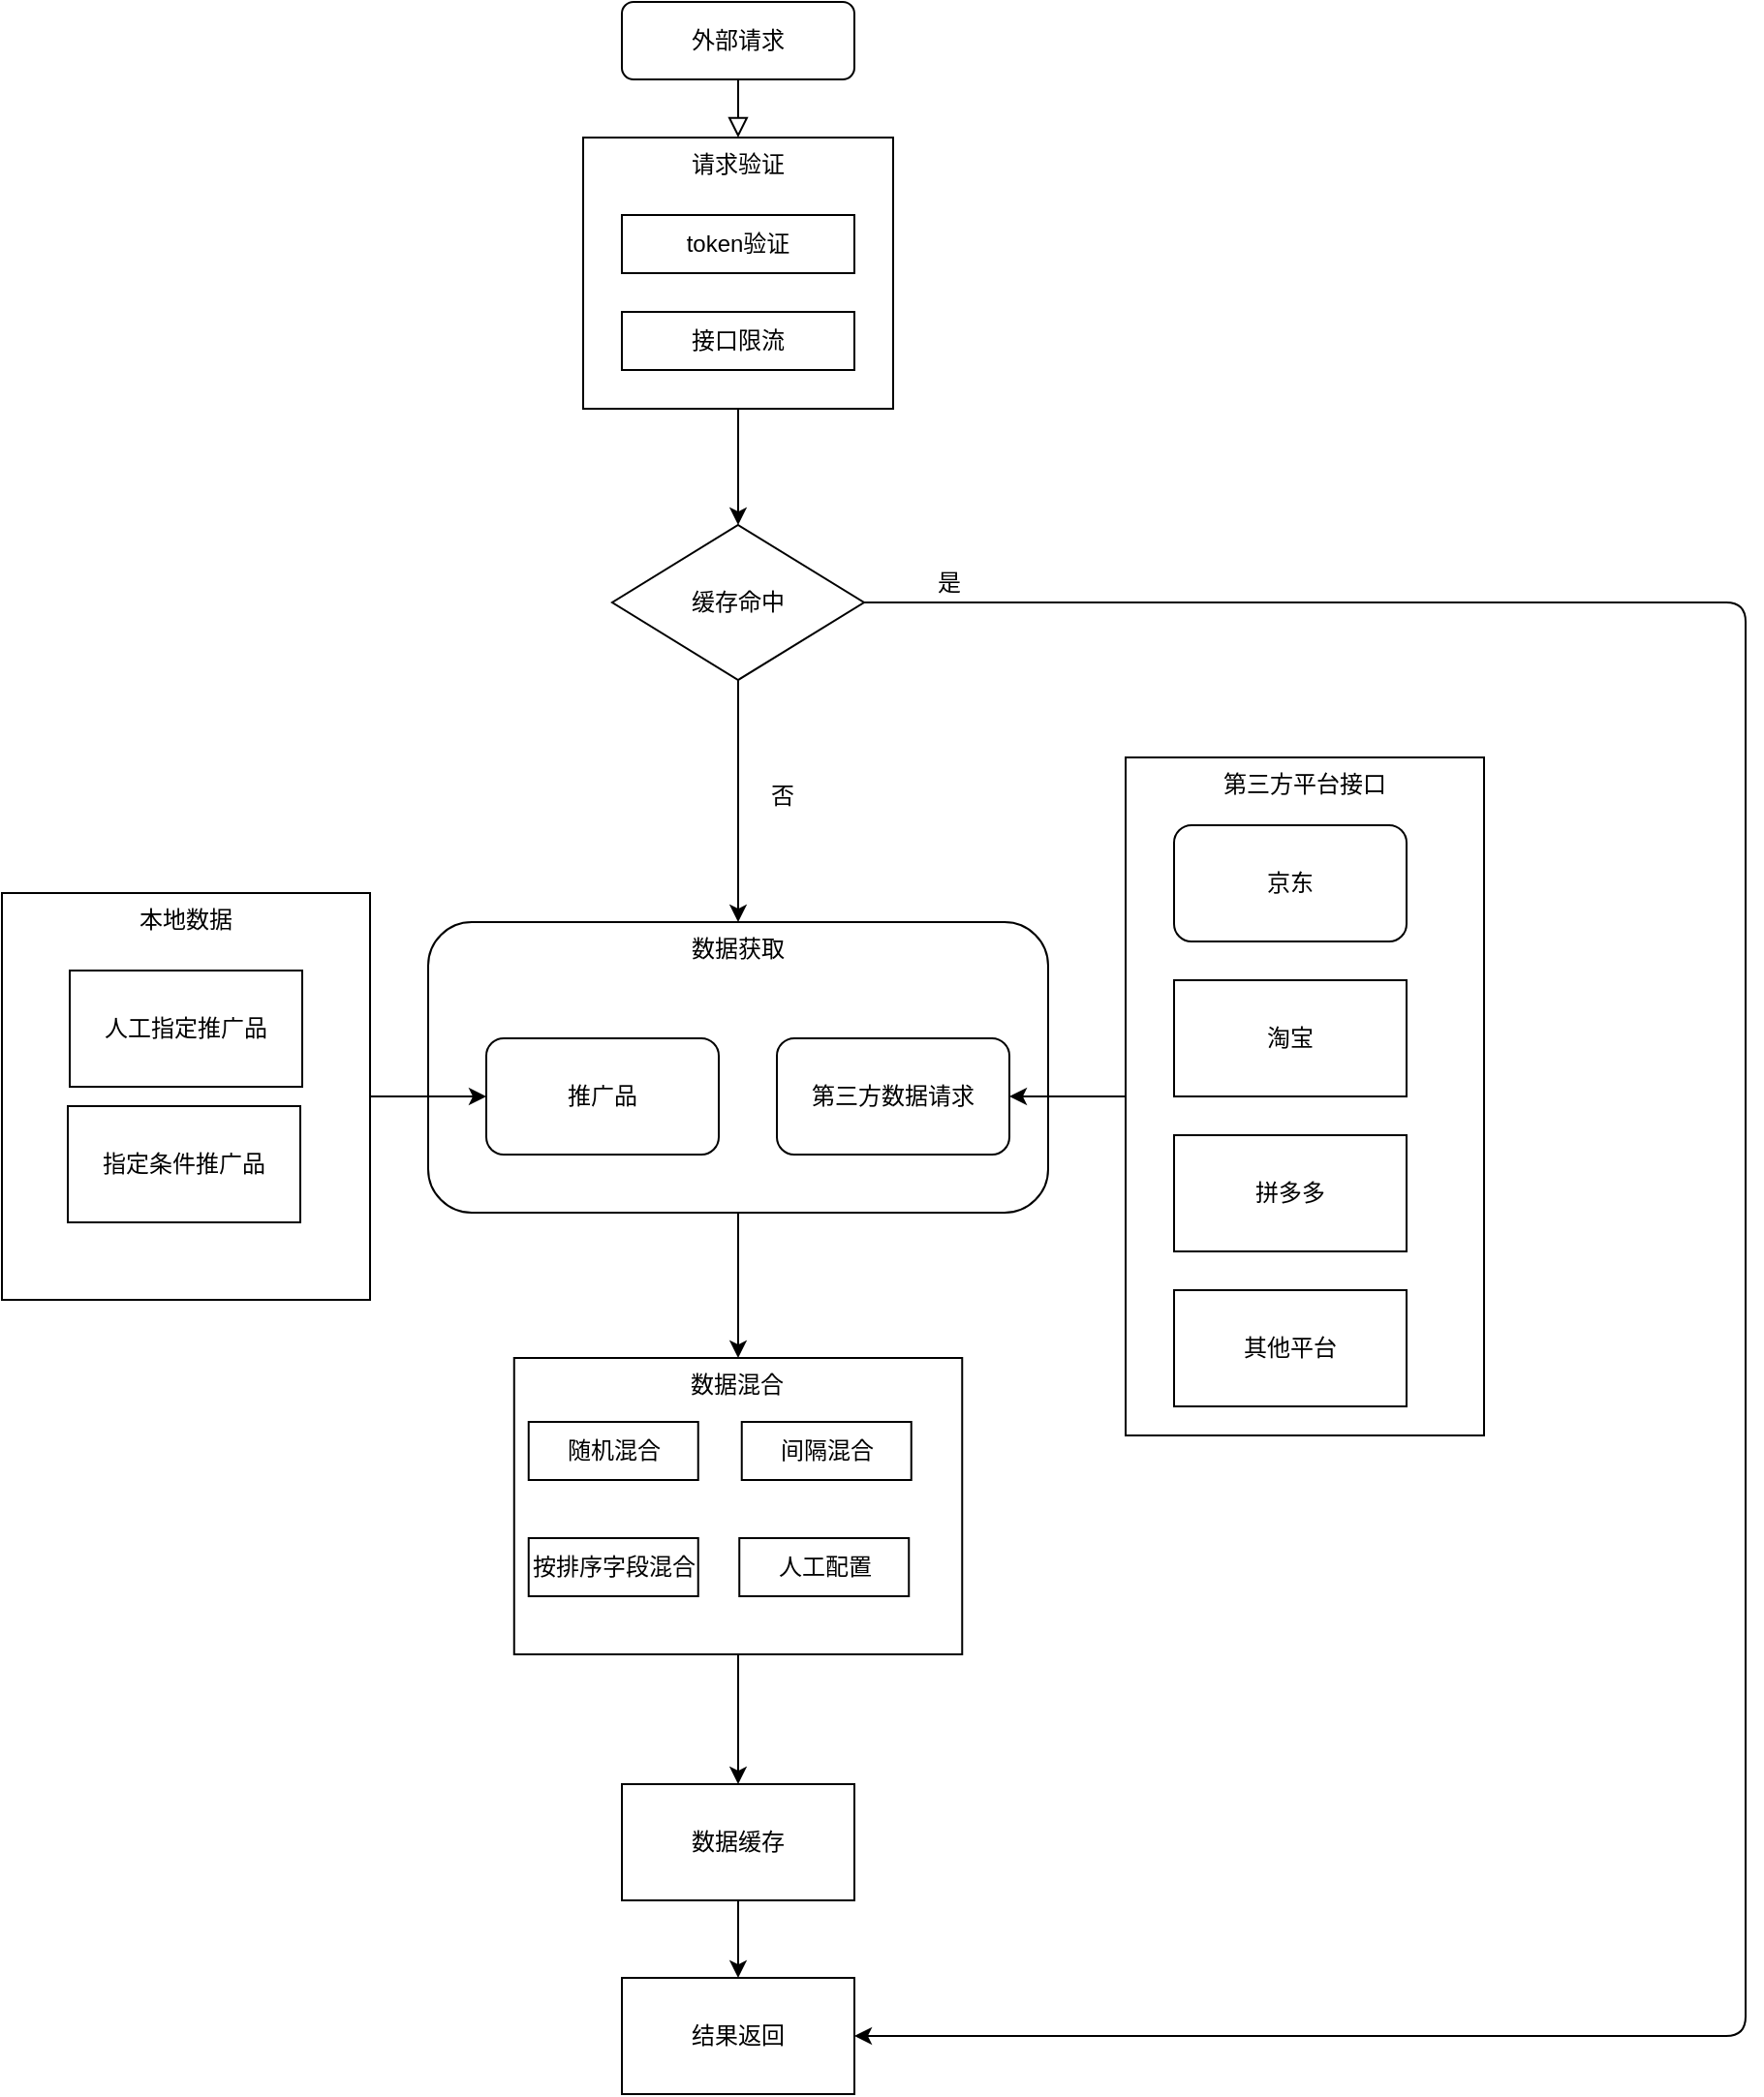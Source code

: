 <mxfile version="14.7.5" type="github">
  <diagram id="C5RBs43oDa-KdzZeNtuy" name="Page-1">
    <mxGraphModel dx="1673" dy="896" grid="1" gridSize="10" guides="1" tooltips="1" connect="1" arrows="1" fold="1" page="1" pageScale="1" pageWidth="1169" pageHeight="1654" math="0" shadow="0">
      <root>
        <mxCell id="WIyWlLk6GJQsqaUBKTNV-0" />
        <mxCell id="WIyWlLk6GJQsqaUBKTNV-1" parent="WIyWlLk6GJQsqaUBKTNV-0" />
        <mxCell id="f0ySKjpdHWETVGxUKJwf-25" value="本地数据" style="rounded=0;whiteSpace=wrap;html=1;verticalAlign=top;" parent="WIyWlLk6GJQsqaUBKTNV-1" vertex="1">
          <mxGeometry x="60" y="500" width="190" height="210" as="geometry" />
        </mxCell>
        <mxCell id="f0ySKjpdHWETVGxUKJwf-19" value="数据获取" style="rounded=1;whiteSpace=wrap;html=1;verticalAlign=top;" parent="WIyWlLk6GJQsqaUBKTNV-1" vertex="1">
          <mxGeometry x="280" y="515" width="320" height="150" as="geometry" />
        </mxCell>
        <mxCell id="f0ySKjpdHWETVGxUKJwf-13" value="第三方平台接口" style="rounded=0;whiteSpace=wrap;html=1;verticalAlign=top;" parent="WIyWlLk6GJQsqaUBKTNV-1" vertex="1">
          <mxGeometry x="640" y="430" width="185" height="350" as="geometry" />
        </mxCell>
        <mxCell id="WIyWlLk6GJQsqaUBKTNV-2" value="" style="rounded=0;html=1;jettySize=auto;orthogonalLoop=1;fontSize=11;endArrow=block;endFill=0;endSize=8;strokeWidth=1;shadow=0;labelBackgroundColor=none;edgeStyle=orthogonalEdgeStyle;entryX=0.5;entryY=0;entryDx=0;entryDy=0;" parent="WIyWlLk6GJQsqaUBKTNV-1" source="WIyWlLk6GJQsqaUBKTNV-3" target="f0ySKjpdHWETVGxUKJwf-1" edge="1">
          <mxGeometry relative="1" as="geometry">
            <mxPoint x="439.99" y="190" as="targetPoint" />
          </mxGeometry>
        </mxCell>
        <mxCell id="WIyWlLk6GJQsqaUBKTNV-3" value="外部请求" style="rounded=1;whiteSpace=wrap;html=1;fontSize=12;glass=0;strokeWidth=1;shadow=0;" parent="WIyWlLk6GJQsqaUBKTNV-1" vertex="1">
          <mxGeometry x="379.99" y="40" width="120" height="40" as="geometry" />
        </mxCell>
        <mxCell id="f0ySKjpdHWETVGxUKJwf-1" value="请求验证" style="rounded=0;whiteSpace=wrap;html=1;verticalAlign=top;" parent="WIyWlLk6GJQsqaUBKTNV-1" vertex="1">
          <mxGeometry x="359.99" y="110" width="160" height="140" as="geometry" />
        </mxCell>
        <mxCell id="f0ySKjpdHWETVGxUKJwf-7" value="第三方数据请求" style="rounded=1;whiteSpace=wrap;html=1;" parent="WIyWlLk6GJQsqaUBKTNV-1" vertex="1">
          <mxGeometry x="460" y="575" width="120" height="60" as="geometry" />
        </mxCell>
        <mxCell id="f0ySKjpdHWETVGxUKJwf-8" value="淘宝" style="rounded=0;whiteSpace=wrap;html=1;" parent="WIyWlLk6GJQsqaUBKTNV-1" vertex="1">
          <mxGeometry x="665" y="545" width="120" height="60" as="geometry" />
        </mxCell>
        <mxCell id="f0ySKjpdHWETVGxUKJwf-9" value="京东" style="rounded=1;whiteSpace=wrap;html=1;" parent="WIyWlLk6GJQsqaUBKTNV-1" vertex="1">
          <mxGeometry x="665" y="465" width="120" height="60" as="geometry" />
        </mxCell>
        <mxCell id="f0ySKjpdHWETVGxUKJwf-10" value="拼多多&lt;span style=&quot;color: rgba(0 , 0 , 0 , 0) ; font-family: monospace ; font-size: 0px&quot;&gt;%3CmxGraphModel%3E%3Croot%3E%3CmxCell%20id%3D%220%22%2F%3E%3CmxCell%20id%3D%221%22%20parent%3D%220%22%2F%3E%3CmxCell%20id%3D%222%22%20value%3D%22%E6%B7%98%E5%AE%9D%22%20style%3D%22rounded%3D0%3BwhiteSpace%3Dwrap%3Bhtml%3D1%3B%22%20vertex%3D%221%22%20parent%3D%221%22%3E%3CmxGeometry%20x%3D%22350%22%20y%3D%22360%22%20width%3D%22120%22%20height%3D%2260%22%20as%3D%22geometry%22%2F%3E%3C%2FmxCell%3E%3C%2Froot%3E%3C%2FmxGraphModel%3E&lt;/span&gt;&lt;span style=&quot;color: rgba(0 , 0 , 0 , 0) ; font-family: monospace ; font-size: 0px&quot;&gt;%3CmxGraphModel%3E%3Croot%3E%3CmxCell%20id%3D%220%22%2F%3E%3CmxCell%20id%3D%221%22%20parent%3D%220%22%2F%3E%3CmxCell%20id%3D%222%22%20value%3D%22%E6%B7%98%E5%AE%9D%22%20style%3D%22rounded%3D0%3BwhiteSpace%3Dwrap%3Bhtml%3D1%3B%22%20vertex%3D%221%22%20parent%3D%221%22%3E%3CmxGeometry%20x%3D%22350%22%20y%3D%22360%22%20width%3D%22120%22%20height%3D%2260%22%20as%3D%22geometry%22%2F%3E%3C%2FmxCell%3E%3C%2Froot%3E%3C%2FmxGraphModel%3E&lt;/span&gt;" style="rounded=0;whiteSpace=wrap;html=1;" parent="WIyWlLk6GJQsqaUBKTNV-1" vertex="1">
          <mxGeometry x="665" y="625" width="120" height="60" as="geometry" />
        </mxCell>
        <mxCell id="f0ySKjpdHWETVGxUKJwf-11" value="其他平台" style="rounded=0;whiteSpace=wrap;html=1;" parent="WIyWlLk6GJQsqaUBKTNV-1" vertex="1">
          <mxGeometry x="665" y="705" width="120" height="60" as="geometry" />
        </mxCell>
        <mxCell id="f0ySKjpdHWETVGxUKJwf-18" value="推广品" style="rounded=1;whiteSpace=wrap;html=1;verticalAlign=middle;" parent="WIyWlLk6GJQsqaUBKTNV-1" vertex="1">
          <mxGeometry x="310" y="575" width="120" height="60" as="geometry" />
        </mxCell>
        <mxCell id="f0ySKjpdHWETVGxUKJwf-20" value="" style="endArrow=classic;html=1;entryX=0.5;entryY=0;entryDx=0;entryDy=0;exitX=0.5;exitY=1;exitDx=0;exitDy=0;" parent="WIyWlLk6GJQsqaUBKTNV-1" source="f0ySKjpdHWETVGxUKJwf-1" edge="1" target="jyZqkZIKJWn7skq5FlCa-0">
          <mxGeometry width="50" height="50" relative="1" as="geometry">
            <mxPoint x="420" y="280" as="sourcePoint" />
            <mxPoint x="442.5" y="440" as="targetPoint" />
          </mxGeometry>
        </mxCell>
        <mxCell id="f0ySKjpdHWETVGxUKJwf-21" value="" style="endArrow=classic;html=1;exitX=0;exitY=0.5;exitDx=0;exitDy=0;entryX=1;entryY=0.5;entryDx=0;entryDy=0;" parent="WIyWlLk6GJQsqaUBKTNV-1" source="f0ySKjpdHWETVGxUKJwf-13" target="f0ySKjpdHWETVGxUKJwf-7" edge="1">
          <mxGeometry width="50" height="50" relative="1" as="geometry">
            <mxPoint x="610" y="655" as="sourcePoint" />
            <mxPoint x="660" y="605" as="targetPoint" />
          </mxGeometry>
        </mxCell>
        <mxCell id="f0ySKjpdHWETVGxUKJwf-22" value="人工指定推广品" style="rounded=0;whiteSpace=wrap;html=1;verticalAlign=middle;" parent="WIyWlLk6GJQsqaUBKTNV-1" vertex="1">
          <mxGeometry x="95" y="540" width="120" height="60" as="geometry" />
        </mxCell>
        <mxCell id="f0ySKjpdHWETVGxUKJwf-24" value="指定条件推广品" style="rounded=0;whiteSpace=wrap;html=1;verticalAlign=middle;" parent="WIyWlLk6GJQsqaUBKTNV-1" vertex="1">
          <mxGeometry x="94" y="610" width="120" height="60" as="geometry" />
        </mxCell>
        <mxCell id="f0ySKjpdHWETVGxUKJwf-26" value="" style="endArrow=classic;html=1;entryX=0;entryY=0.5;entryDx=0;entryDy=0;exitX=1;exitY=0.5;exitDx=0;exitDy=0;" parent="WIyWlLk6GJQsqaUBKTNV-1" source="f0ySKjpdHWETVGxUKJwf-25" target="f0ySKjpdHWETVGxUKJwf-18" edge="1">
          <mxGeometry width="50" height="50" relative="1" as="geometry">
            <mxPoint x="240" y="615" as="sourcePoint" />
            <mxPoint x="290" y="565" as="targetPoint" />
          </mxGeometry>
        </mxCell>
        <mxCell id="f0ySKjpdHWETVGxUKJwf-27" value="数据混合" style="rounded=0;whiteSpace=wrap;html=1;verticalAlign=top;" parent="WIyWlLk6GJQsqaUBKTNV-1" vertex="1">
          <mxGeometry x="324.38" y="740" width="231.25" height="153" as="geometry" />
        </mxCell>
        <mxCell id="f0ySKjpdHWETVGxUKJwf-28" value="" style="endArrow=classic;html=1;exitX=0.5;exitY=1;exitDx=0;exitDy=0;entryX=0.5;entryY=0;entryDx=0;entryDy=0;" parent="WIyWlLk6GJQsqaUBKTNV-1" source="f0ySKjpdHWETVGxUKJwf-19" target="f0ySKjpdHWETVGxUKJwf-27" edge="1">
          <mxGeometry width="50" height="50" relative="1" as="geometry">
            <mxPoint x="439.5" y="670" as="sourcePoint" />
            <mxPoint x="440" y="705" as="targetPoint" />
          </mxGeometry>
        </mxCell>
        <mxCell id="f0ySKjpdHWETVGxUKJwf-31" value="token验证" style="rounded=0;whiteSpace=wrap;html=1;verticalAlign=middle;" parent="WIyWlLk6GJQsqaUBKTNV-1" vertex="1">
          <mxGeometry x="379.99" y="150" width="120" height="30" as="geometry" />
        </mxCell>
        <mxCell id="f0ySKjpdHWETVGxUKJwf-33" value="接口限流" style="rounded=0;whiteSpace=wrap;html=1;verticalAlign=middle;" parent="WIyWlLk6GJQsqaUBKTNV-1" vertex="1">
          <mxGeometry x="379.99" y="200" width="120" height="30" as="geometry" />
        </mxCell>
        <mxCell id="jyZqkZIKJWn7skq5FlCa-0" value="缓存命中" style="rhombus;whiteSpace=wrap;html=1;" vertex="1" parent="WIyWlLk6GJQsqaUBKTNV-1">
          <mxGeometry x="375" y="310" width="130" height="80" as="geometry" />
        </mxCell>
        <mxCell id="jyZqkZIKJWn7skq5FlCa-1" value="" style="endArrow=classic;html=1;exitX=0.5;exitY=1;exitDx=0;exitDy=0;entryX=0.5;entryY=0;entryDx=0;entryDy=0;" edge="1" parent="WIyWlLk6GJQsqaUBKTNV-1" source="jyZqkZIKJWn7skq5FlCa-0" target="f0ySKjpdHWETVGxUKJwf-19">
          <mxGeometry width="50" height="50" relative="1" as="geometry">
            <mxPoint x="512.5" y="700" as="sourcePoint" />
            <mxPoint x="562.5" y="650" as="targetPoint" />
          </mxGeometry>
        </mxCell>
        <mxCell id="jyZqkZIKJWn7skq5FlCa-2" value="否" style="text;html=1;strokeColor=none;fillColor=none;align=center;verticalAlign=middle;whiteSpace=wrap;rounded=0;" vertex="1" parent="WIyWlLk6GJQsqaUBKTNV-1">
          <mxGeometry x="442.5" y="440" width="40" height="20" as="geometry" />
        </mxCell>
        <mxCell id="jyZqkZIKJWn7skq5FlCa-3" value="" style="rounded=0;whiteSpace=wrap;html=1;verticalAlign=top;" vertex="1" parent="WIyWlLk6GJQsqaUBKTNV-1">
          <mxGeometry x="612.5" y="910" width="85" as="geometry" />
        </mxCell>
        <mxCell id="jyZqkZIKJWn7skq5FlCa-4" value="随机混合" style="rounded=0;whiteSpace=wrap;html=1;verticalAlign=middle;" vertex="1" parent="WIyWlLk6GJQsqaUBKTNV-1">
          <mxGeometry x="331.87" y="773" width="87.5" height="30" as="geometry" />
        </mxCell>
        <mxCell id="jyZqkZIKJWn7skq5FlCa-5" value="间隔混合" style="rounded=0;whiteSpace=wrap;html=1;verticalAlign=middle;" vertex="1" parent="WIyWlLk6GJQsqaUBKTNV-1">
          <mxGeometry x="441.87" y="773" width="87.5" height="30" as="geometry" />
        </mxCell>
        <mxCell id="jyZqkZIKJWn7skq5FlCa-7" value="按排序字段混合" style="rounded=0;whiteSpace=wrap;html=1;verticalAlign=middle;" vertex="1" parent="WIyWlLk6GJQsqaUBKTNV-1">
          <mxGeometry x="331.87" y="833" width="87.5" height="30" as="geometry" />
        </mxCell>
        <mxCell id="jyZqkZIKJWn7skq5FlCa-8" value="人工配置" style="rounded=0;whiteSpace=wrap;html=1;verticalAlign=middle;" vertex="1" parent="WIyWlLk6GJQsqaUBKTNV-1">
          <mxGeometry x="440.62" y="833" width="87.5" height="30" as="geometry" />
        </mxCell>
        <mxCell id="jyZqkZIKJWn7skq5FlCa-9" value="" style="endArrow=classic;html=1;exitX=0.5;exitY=1;exitDx=0;exitDy=0;entryX=0.5;entryY=0;entryDx=0;entryDy=0;" edge="1" parent="WIyWlLk6GJQsqaUBKTNV-1" source="f0ySKjpdHWETVGxUKJwf-27" target="jyZqkZIKJWn7skq5FlCa-10">
          <mxGeometry width="50" height="50" relative="1" as="geometry">
            <mxPoint x="512.5" y="1000" as="sourcePoint" />
            <mxPoint x="439.5" y="960" as="targetPoint" />
          </mxGeometry>
        </mxCell>
        <mxCell id="jyZqkZIKJWn7skq5FlCa-10" value="数据缓存" style="rounded=0;whiteSpace=wrap;html=1;verticalAlign=middle;" vertex="1" parent="WIyWlLk6GJQsqaUBKTNV-1">
          <mxGeometry x="380" y="960" width="120" height="60" as="geometry" />
        </mxCell>
        <mxCell id="jyZqkZIKJWn7skq5FlCa-11" value="结果返回" style="rounded=0;whiteSpace=wrap;html=1;verticalAlign=middle;" vertex="1" parent="WIyWlLk6GJQsqaUBKTNV-1">
          <mxGeometry x="380" y="1060" width="120" height="60" as="geometry" />
        </mxCell>
        <mxCell id="jyZqkZIKJWn7skq5FlCa-12" value="" style="endArrow=classic;html=1;exitX=0.5;exitY=1;exitDx=0;exitDy=0;entryX=0.5;entryY=0;entryDx=0;entryDy=0;" edge="1" parent="WIyWlLk6GJQsqaUBKTNV-1" source="jyZqkZIKJWn7skq5FlCa-10" target="jyZqkZIKJWn7skq5FlCa-11">
          <mxGeometry width="50" height="50" relative="1" as="geometry">
            <mxPoint x="520" y="900" as="sourcePoint" />
            <mxPoint x="570" y="850" as="targetPoint" />
          </mxGeometry>
        </mxCell>
        <mxCell id="jyZqkZIKJWn7skq5FlCa-13" value="" style="endArrow=classic;html=1;exitX=1;exitY=0.5;exitDx=0;exitDy=0;entryX=1;entryY=0.5;entryDx=0;entryDy=0;" edge="1" parent="WIyWlLk6GJQsqaUBKTNV-1" source="jyZqkZIKJWn7skq5FlCa-0" target="jyZqkZIKJWn7skq5FlCa-11">
          <mxGeometry width="50" height="50" relative="1" as="geometry">
            <mxPoint x="520" y="300" as="sourcePoint" />
            <mxPoint x="960" y="1073" as="targetPoint" />
            <Array as="points">
              <mxPoint x="960" y="350" />
              <mxPoint x="960" y="1090" />
            </Array>
          </mxGeometry>
        </mxCell>
        <mxCell id="jyZqkZIKJWn7skq5FlCa-14" value="是" style="text;html=1;strokeColor=none;fillColor=none;align=center;verticalAlign=middle;whiteSpace=wrap;rounded=0;" vertex="1" parent="WIyWlLk6GJQsqaUBKTNV-1">
          <mxGeometry x="529.37" y="330" width="40" height="20" as="geometry" />
        </mxCell>
      </root>
    </mxGraphModel>
  </diagram>
</mxfile>

